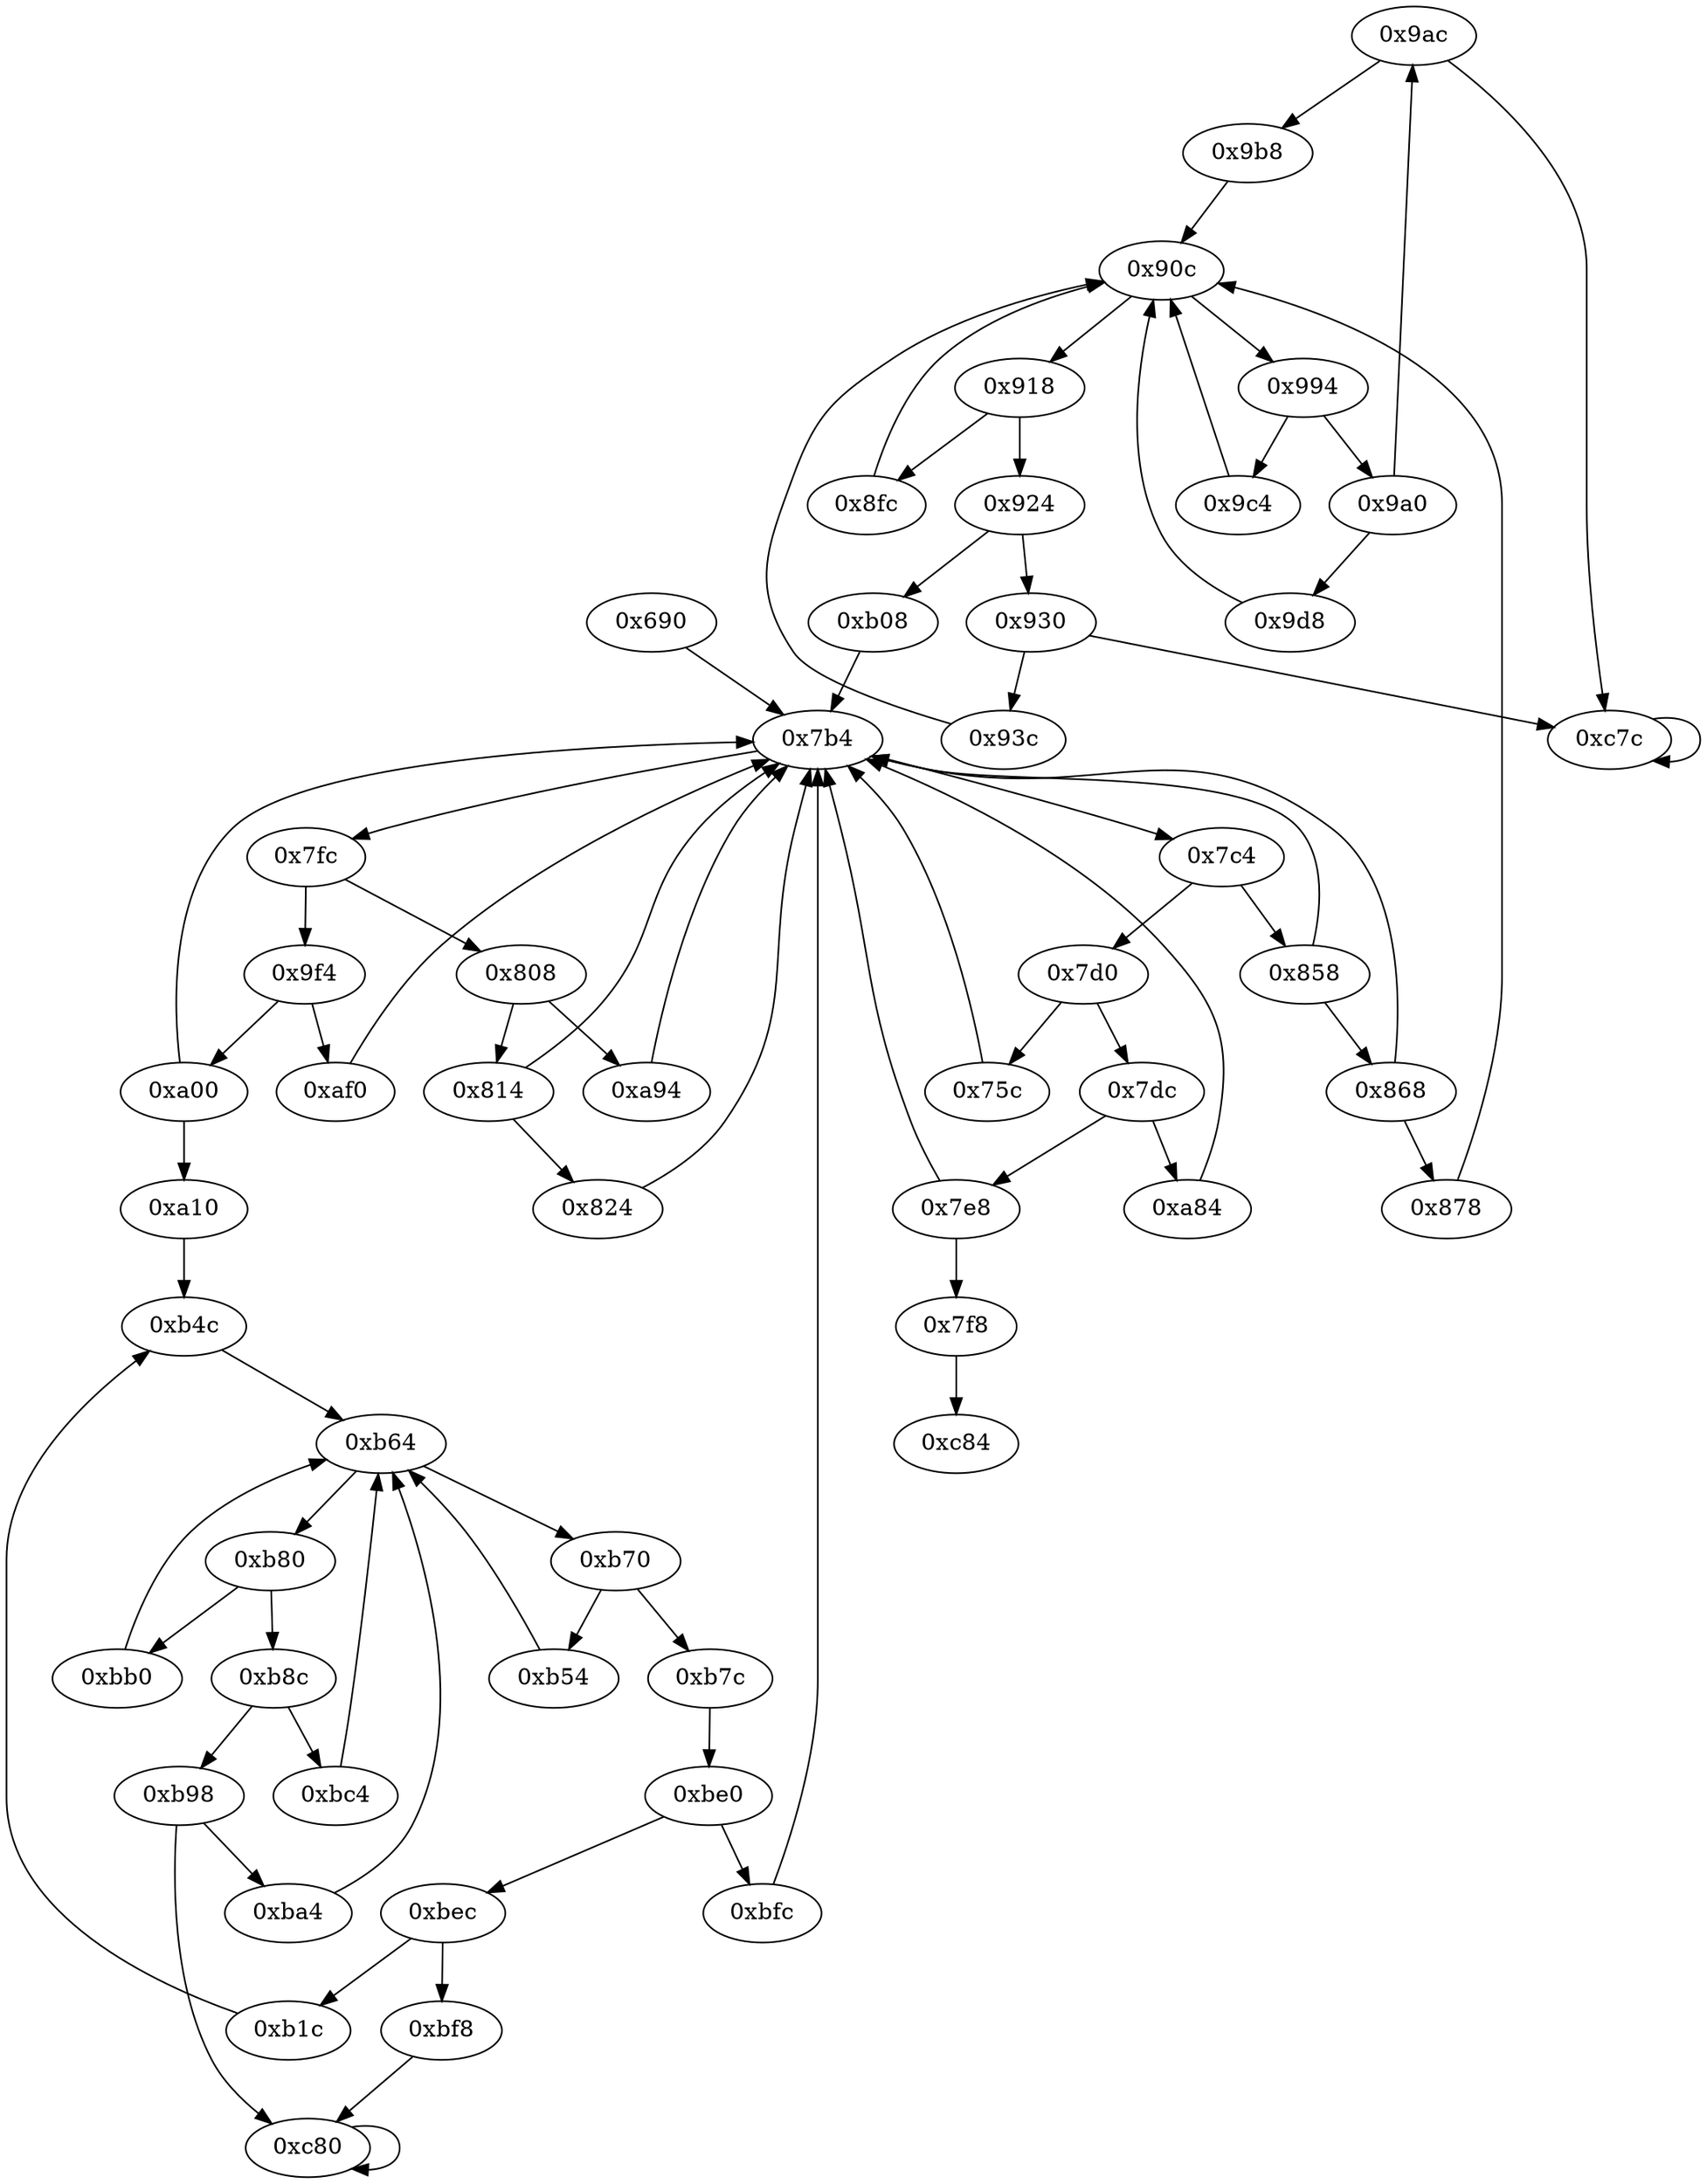digraph "" {
	"0x9ac"	 [opcode="[u'ldr', u'cmp', u'b']"];
	"0x9b8"	 [opcode="[u'ldr', u'mov', u'b']"];
	"0x9ac" -> "0x9b8";
	"0xc7c"	 [opcode="[u'b']"];
	"0x9ac" -> "0xc7c";
	"0x918"	 [opcode="[u'ldr', u'cmp', u'b']"];
	"0x924"	 [opcode="[u'ldr', u'cmp', u'b']"];
	"0x918" -> "0x924";
	"0x8fc"	 [opcode="[u'mov', u'str', u'str', u'str']"];
	"0x918" -> "0x8fc";
	"0xa00"	 [opcode="[u'ldr', u'cmp', u'mov', u'b']"];
	"0xa10"	 [opcode="[u'ldr', u'ldr', u'mov', u'bl', u'ldr', u'ldr', u'sub', u'mul', u'ldr', u'eor', u'and', u'mov', u'mov', u'ldr', u'cmp', u'mov', \
u'mov', u'eor', u'orr', u'ldr', u'eor', u'orr', u'ldr', u'mov', u'mov', u'mov', u'mov', u'mov', u'b']"];
	"0xa00" -> "0xa10";
	"0x7b4"	 [opcode="[u'mov', u'ldr', u'cmp', u'b']"];
	"0xa00" -> "0x7b4";
	"0xbf8"	 [opcode="[u'b']"];
	"0xc80"	 [opcode="[u'b']"];
	"0xbf8" -> "0xc80";
	"0x7fc"	 [opcode="[u'ldr', u'cmp', u'b']"];
	"0x808"	 [opcode="[u'ldr', u'cmp', u'b']"];
	"0x7fc" -> "0x808";
	"0x9f4"	 [opcode="[u'ldr', u'cmp', u'b']"];
	"0x7fc" -> "0x9f4";
	"0x9d8"	 [opcode="[u'ldr', u'cmp', u'mov', u'mov', u'strb', u'mov', u'b']"];
	"0x90c"	 [opcode="[u'ldr', u'cmp', u'b']"];
	"0x9d8" -> "0x90c";
	"0xb7c"	 [opcode="[u'b']"];
	"0xbe0"	 [opcode="[u'ldr', u'cmp', u'b']"];
	"0xb7c" -> "0xbe0";
	"0x878"	 [opcode="[u'ldr', u'ldr', u'mov', u'bl', u'ldr', u'ldr', u'ldr', u'sub', u'sub', u'add', u'mov', u'mul', u'ldr', u'eor', u'tst', u'mov', \
u'mov', u'ldr', u'cmp', u'mov', u'mov', u'eor', u'and', u'ldr', u'orr', u'ldr', u'mov', u'mov', u'ldr', u'mov', u'mov', u'mov', \
u'b']"];
	"0x878" -> "0x90c";
	"0x7d0"	 [opcode="[u'ldr', u'cmp', u'b']"];
	"0x7dc"	 [opcode="[u'ldr', u'cmp', u'b']"];
	"0x7d0" -> "0x7dc";
	"0x75c"	 [opcode="[u'ldr', u'ldr', u'ldr', u'sub', u'mul', u'eor', u'and', u'ldr', u'ldr', u'ldr', u'mov', u'mov', u'cmp', u'mov', u'cmp', u'mov', \
u'mov', u'cmp', u'mov', u'mov', u'teq', u'mov']"];
	"0x7d0" -> "0x75c";
	"0xb80"	 [opcode="[u'ldr', u'cmp', u'b']"];
	"0xb8c"	 [opcode="[u'ldr', u'cmp', u'b']"];
	"0xb80" -> "0xb8c";
	"0xbb0"	 [opcode="[u'ldrb', u'cmp', u'mov', u'mov', u'b']"];
	"0xb80" -> "0xbb0";
	"0xb64"	 [opcode="[u'ldr', u'cmp', u'b']"];
	"0xb64" -> "0xb80";
	"0xb70"	 [opcode="[u'ldr', u'cmp', u'b']"];
	"0xb64" -> "0xb70";
	"0xb1c"	 [opcode="[u'ldr', u'ldrb', u'ldr', u'add', u'ldr', u'add', u'ldr', u'sub', u'ldr', u'add', u'ldr', u'add']"];
	"0xb4c"	 [opcode="[u'ldr', u'b']"];
	"0xb1c" -> "0xb4c";
	"0x9b8" -> "0x90c";
	"0x868"	 [opcode="[u'ldr', u'cmp', u'mov', u'b']"];
	"0x868" -> "0x878";
	"0x868" -> "0x7b4";
	"0xb70" -> "0xb7c";
	"0xb54"	 [opcode="[u'str', u'str', u'str', u'mov']"];
	"0xb70" -> "0xb54";
	"0xb08"	 [opcode="[u'ldr', u'ldr', u'mvn', u'ldr', u'b']"];
	"0x924" -> "0xb08";
	"0x930"	 [opcode="[u'ldr', u'cmp', u'b']"];
	"0x924" -> "0x930";
	"0x7c4"	 [opcode="[u'ldr', u'cmp', u'b']"];
	"0x7c4" -> "0x7d0";
	"0x858"	 [opcode="[u'ldr', u'cmp', u'mov', u'b']"];
	"0x7c4" -> "0x858";
	"0x7e8"	 [opcode="[u'ldr', u'cmp', u'mov', u'b']"];
	"0x7f8"	 [opcode="[u'b']"];
	"0x7e8" -> "0x7f8";
	"0x7e8" -> "0x7b4";
	"0x824"	 [opcode="[u'ldrb', u'ldrb', u'ldr', u'eor', u'tst', u'ldr', u'mov', u'cmp', u'mov', u'mov', u'cmp', u'mov', u'b']"];
	"0x824" -> "0x7b4";
	"0xa84"	 [opcode="[u'ldr', u'bl', u'ldr', u'b']"];
	"0xa84" -> "0x7b4";
	"0xc84"	 [opcode="[u'ldr', u'ldr', u'ldr', u'ldr', u'sub', u'mov', u'sub', u'pop']"];
	"0x7f8" -> "0xc84";
	"0xb08" -> "0x7b4";
	"0x814"	 [opcode="[u'ldr', u'cmp', u'mov', u'b']"];
	"0x808" -> "0x814";
	"0xa94"	 [opcode="[u'ldr', u'mov', u'ldr', u'rsb', u'mvn', u'mul', u'mov', u'eor', u'and', u'ldr', u'mov', u'ldr', u'cmp', u'mov', u'teq', u'ldr', \
u'mov', u'cmp', u'mov', u'mov', u'cmp', u'mov', u'b']"];
	"0x808" -> "0xa94";
	"0xbfc"	 [opcode="[u'ldr', u'ldr', u'mvn', u'mov', u'cmp', u'mov', u'mov', u'strb', u'ldr', u'ldr', u'ldr', u'ldr', u'cmp', u'mov', u'rsb', u'mvn', \
u'mul', u'mvn', u'mov', u'orr', u'ldr', u'ldr', u'cmn', u'mov', u'teq', u'ldr', u'mov', u'cmn', u'mov', u'cmp', u'mov', u'b']"];
	"0xbe0" -> "0xbfc";
	"0xbec"	 [opcode="[u'ldr', u'cmp', u'b']"];
	"0xbe0" -> "0xbec";
	"0x9f4" -> "0xa00";
	"0xaf0"	 [opcode="[u'ldrb', u'ldr', u'cmp', u'ldr', u'mov', u'b']"];
	"0x9f4" -> "0xaf0";
	"0x93c"	 [opcode="[u'ldr', u'mov', u'ldrb', u'ldr', u'add', u'ldr', u'sub', u'sub', u'ldr', u'ldr', u'add', u'sub', u'sub', u'ldr', u'ldr', u'ldr', \
u'sub', u'add', u'add', u'add', u'ldr', u'b']"];
	"0x93c" -> "0x90c";
	"0xba4"	 [opcode="[u'ldr', u'mov', u'b']"];
	"0xba4" -> "0xb64";
	"0x7dc" -> "0x7e8";
	"0x7dc" -> "0xa84";
	"0xb54" -> "0xb64";
	"0xbc4"	 [opcode="[u'ldr', u'cmp', u'mov', u'mov', u'strb', u'mov', u'b']"];
	"0xb8c" -> "0xbc4";
	"0xb98"	 [opcode="[u'ldr', u'cmp', u'b']"];
	"0xb8c" -> "0xb98";
	"0xbc4" -> "0xb64";
	"0xb4c" -> "0xb64";
	"0x690"	 [opcode="[u'push', u'add', u'sub', u'ldr', u'str', u'mvn', u'ldr', u'ldr', u'str', u'ldr', u'ldr', u'ldr', u'sub', u'sub', u'add', u'mul', \
u'ldr', u'mvn', u'orr', u'cmn', u'mov', u'ldr', u'mov', u'strb', u'mov', u'cmp', u'mov', u'strb', u'ldr', u'ldr', u'str', u'ldr', \
u'ldr', u'ldr', u'str', u'ldr', u'str', u'ldr', u'str', u'ldr', u'str', u'ldr', u'ldr', u'str', u'ldr', u'ldr', u'str', u'ldr', \
u'add', u'stm', u'b']"];
	"0x690" -> "0x7b4";
	"0x814" -> "0x824";
	"0x814" -> "0x7b4";
	"0xc80" -> "0xc80";
	"0x9c4"	 [opcode="[u'ldrb', u'cmp', u'mov', u'mov', u'b']"];
	"0x9c4" -> "0x90c";
	"0x9a0"	 [opcode="[u'ldr', u'cmp', u'b']"];
	"0x9a0" -> "0x9ac";
	"0x9a0" -> "0x9d8";
	"0x8fc" -> "0x90c";
	"0xb98" -> "0xba4";
	"0xb98" -> "0xc80";
	"0xa10" -> "0xb4c";
	"0x7b4" -> "0x7fc";
	"0x7b4" -> "0x7c4";
	"0xbfc" -> "0x7b4";
	"0x994"	 [opcode="[u'ldr', u'cmp', u'b']"];
	"0x994" -> "0x9c4";
	"0x994" -> "0x9a0";
	"0x858" -> "0x868";
	"0x858" -> "0x7b4";
	"0x930" -> "0x93c";
	"0x930" -> "0xc7c";
	"0xbec" -> "0xbf8";
	"0xbec" -> "0xb1c";
	"0xa94" -> "0x7b4";
	"0x75c" -> "0x7b4";
	"0xbb0" -> "0xb64";
	"0xaf0" -> "0x7b4";
	"0xc7c" -> "0xc7c";
	"0x90c" -> "0x918";
	"0x90c" -> "0x994";
}
